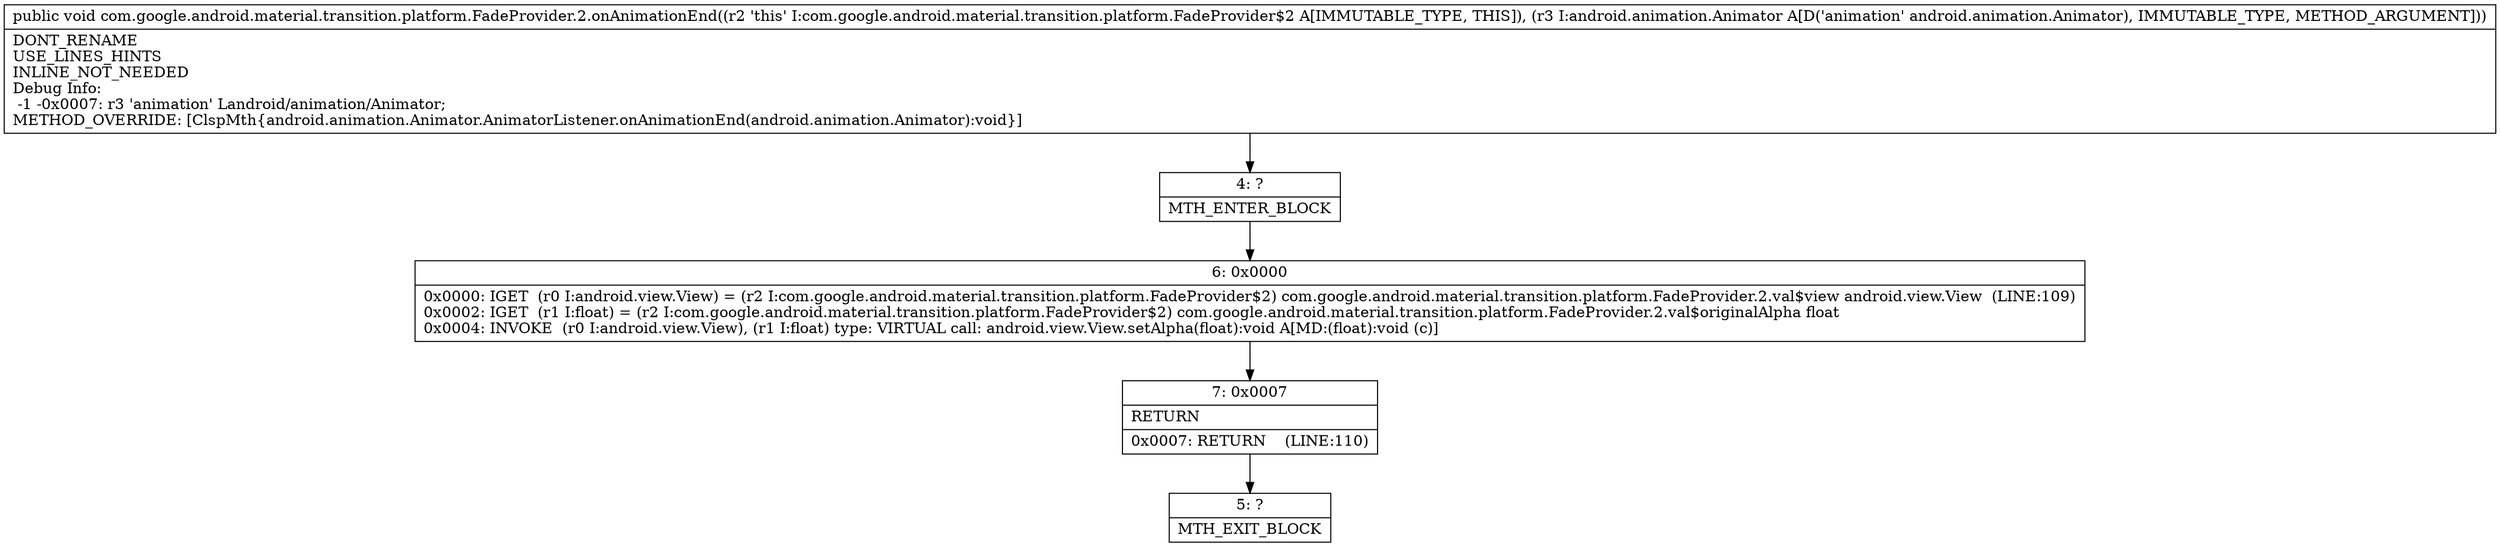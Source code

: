 digraph "CFG forcom.google.android.material.transition.platform.FadeProvider.2.onAnimationEnd(Landroid\/animation\/Animator;)V" {
Node_4 [shape=record,label="{4\:\ ?|MTH_ENTER_BLOCK\l}"];
Node_6 [shape=record,label="{6\:\ 0x0000|0x0000: IGET  (r0 I:android.view.View) = (r2 I:com.google.android.material.transition.platform.FadeProvider$2) com.google.android.material.transition.platform.FadeProvider.2.val$view android.view.View  (LINE:109)\l0x0002: IGET  (r1 I:float) = (r2 I:com.google.android.material.transition.platform.FadeProvider$2) com.google.android.material.transition.platform.FadeProvider.2.val$originalAlpha float \l0x0004: INVOKE  (r0 I:android.view.View), (r1 I:float) type: VIRTUAL call: android.view.View.setAlpha(float):void A[MD:(float):void (c)]\l}"];
Node_7 [shape=record,label="{7\:\ 0x0007|RETURN\l|0x0007: RETURN    (LINE:110)\l}"];
Node_5 [shape=record,label="{5\:\ ?|MTH_EXIT_BLOCK\l}"];
MethodNode[shape=record,label="{public void com.google.android.material.transition.platform.FadeProvider.2.onAnimationEnd((r2 'this' I:com.google.android.material.transition.platform.FadeProvider$2 A[IMMUTABLE_TYPE, THIS]), (r3 I:android.animation.Animator A[D('animation' android.animation.Animator), IMMUTABLE_TYPE, METHOD_ARGUMENT]))  | DONT_RENAME\lUSE_LINES_HINTS\lINLINE_NOT_NEEDED\lDebug Info:\l  \-1 \-0x0007: r3 'animation' Landroid\/animation\/Animator;\lMETHOD_OVERRIDE: [ClspMth\{android.animation.Animator.AnimatorListener.onAnimationEnd(android.animation.Animator):void\}]\l}"];
MethodNode -> Node_4;Node_4 -> Node_6;
Node_6 -> Node_7;
Node_7 -> Node_5;
}

